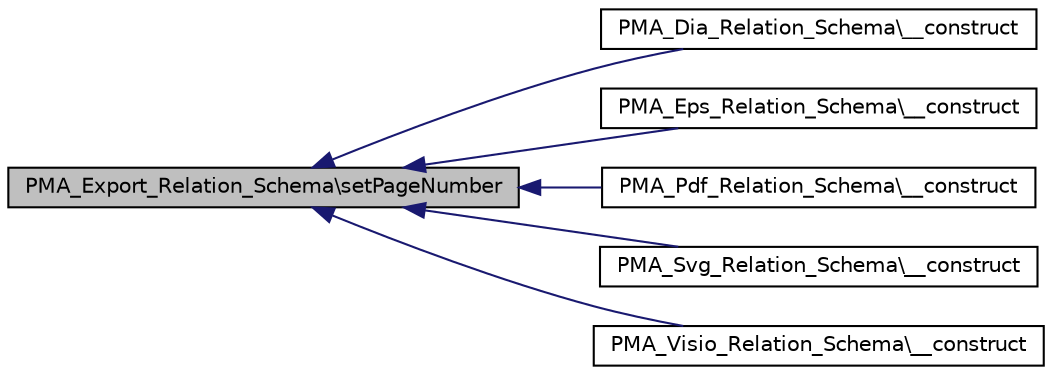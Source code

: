 digraph G
{
  edge [fontname="Helvetica",fontsize="10",labelfontname="Helvetica",labelfontsize="10"];
  node [fontname="Helvetica",fontsize="10",shape=record];
  rankdir="LR";
  Node1 [label="PMA_Export_Relation_Schema\\setPageNumber",height=0.2,width=0.4,color="black", fillcolor="grey75", style="filled" fontcolor="black"];
  Node1 -> Node2 [dir="back",color="midnightblue",fontsize="10",style="solid",fontname="Helvetica"];
  Node2 [label="PMA_Dia_Relation_Schema\\__construct",height=0.2,width=0.4,color="black", fillcolor="white", style="filled",URL="$classPMA__Dia__Relation__Schema.html#a8dfd34030611f114644c86e643c4d56f",tooltip="The &quot;PMA_Dia_Relation_Schema&quot; constructor."];
  Node1 -> Node3 [dir="back",color="midnightblue",fontsize="10",style="solid",fontname="Helvetica"];
  Node3 [label="PMA_Eps_Relation_Schema\\__construct",height=0.2,width=0.4,color="black", fillcolor="white", style="filled",URL="$classPMA__Eps__Relation__Schema.html#a29c16e4a59c0d2a188994222d6ea04f4",tooltip="The &quot;PMA_EPS_Relation_Schema&quot; constructor."];
  Node1 -> Node4 [dir="back",color="midnightblue",fontsize="10",style="solid",fontname="Helvetica"];
  Node4 [label="PMA_Pdf_Relation_Schema\\__construct",height=0.2,width=0.4,color="black", fillcolor="white", style="filled",URL="$classPMA__Pdf__Relation__Schema.html#a5b2a26f3a186d05138ba4fe54d1e161e",tooltip="The &quot;PMA_Pdf_Relation_Schema&quot; constructor."];
  Node1 -> Node5 [dir="back",color="midnightblue",fontsize="10",style="solid",fontname="Helvetica"];
  Node5 [label="PMA_Svg_Relation_Schema\\__construct",height=0.2,width=0.4,color="black", fillcolor="white", style="filled",URL="$classPMA__Svg__Relation__Schema.html#a6fb8218eba9e9a391b55ee75da039230",tooltip="The &quot;PMA_Svg_Relation_Schema&quot; constructor."];
  Node1 -> Node6 [dir="back",color="midnightblue",fontsize="10",style="solid",fontname="Helvetica"];
  Node6 [label="PMA_Visio_Relation_Schema\\__construct",height=0.2,width=0.4,color="black", fillcolor="white", style="filled",URL="$classPMA__Visio__Relation__Schema.html#a4a318f68e2091d135edb27b8fe4335eb",tooltip="The &quot;PMA_Visio_Relation_Schema&quot; constructor."];
}

